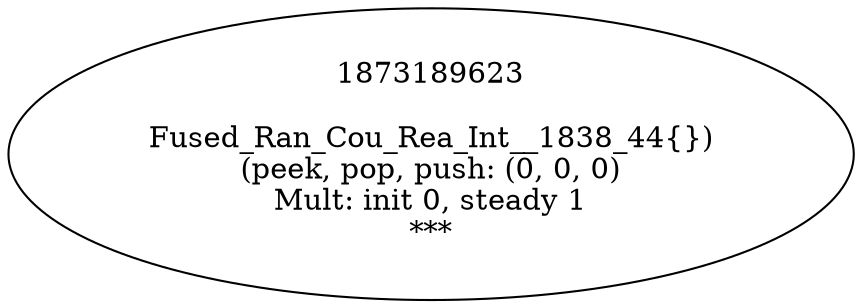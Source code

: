 digraph Flattend {
size = "8, 10.5";
1873189623 [ label="1873189623\n\nFused_Ran_Cou_Rea_Int__1838_44{})\n(peek, pop, push: (0, 0, 0)\nMult: init 0, steady 1\n *** " ];
}
